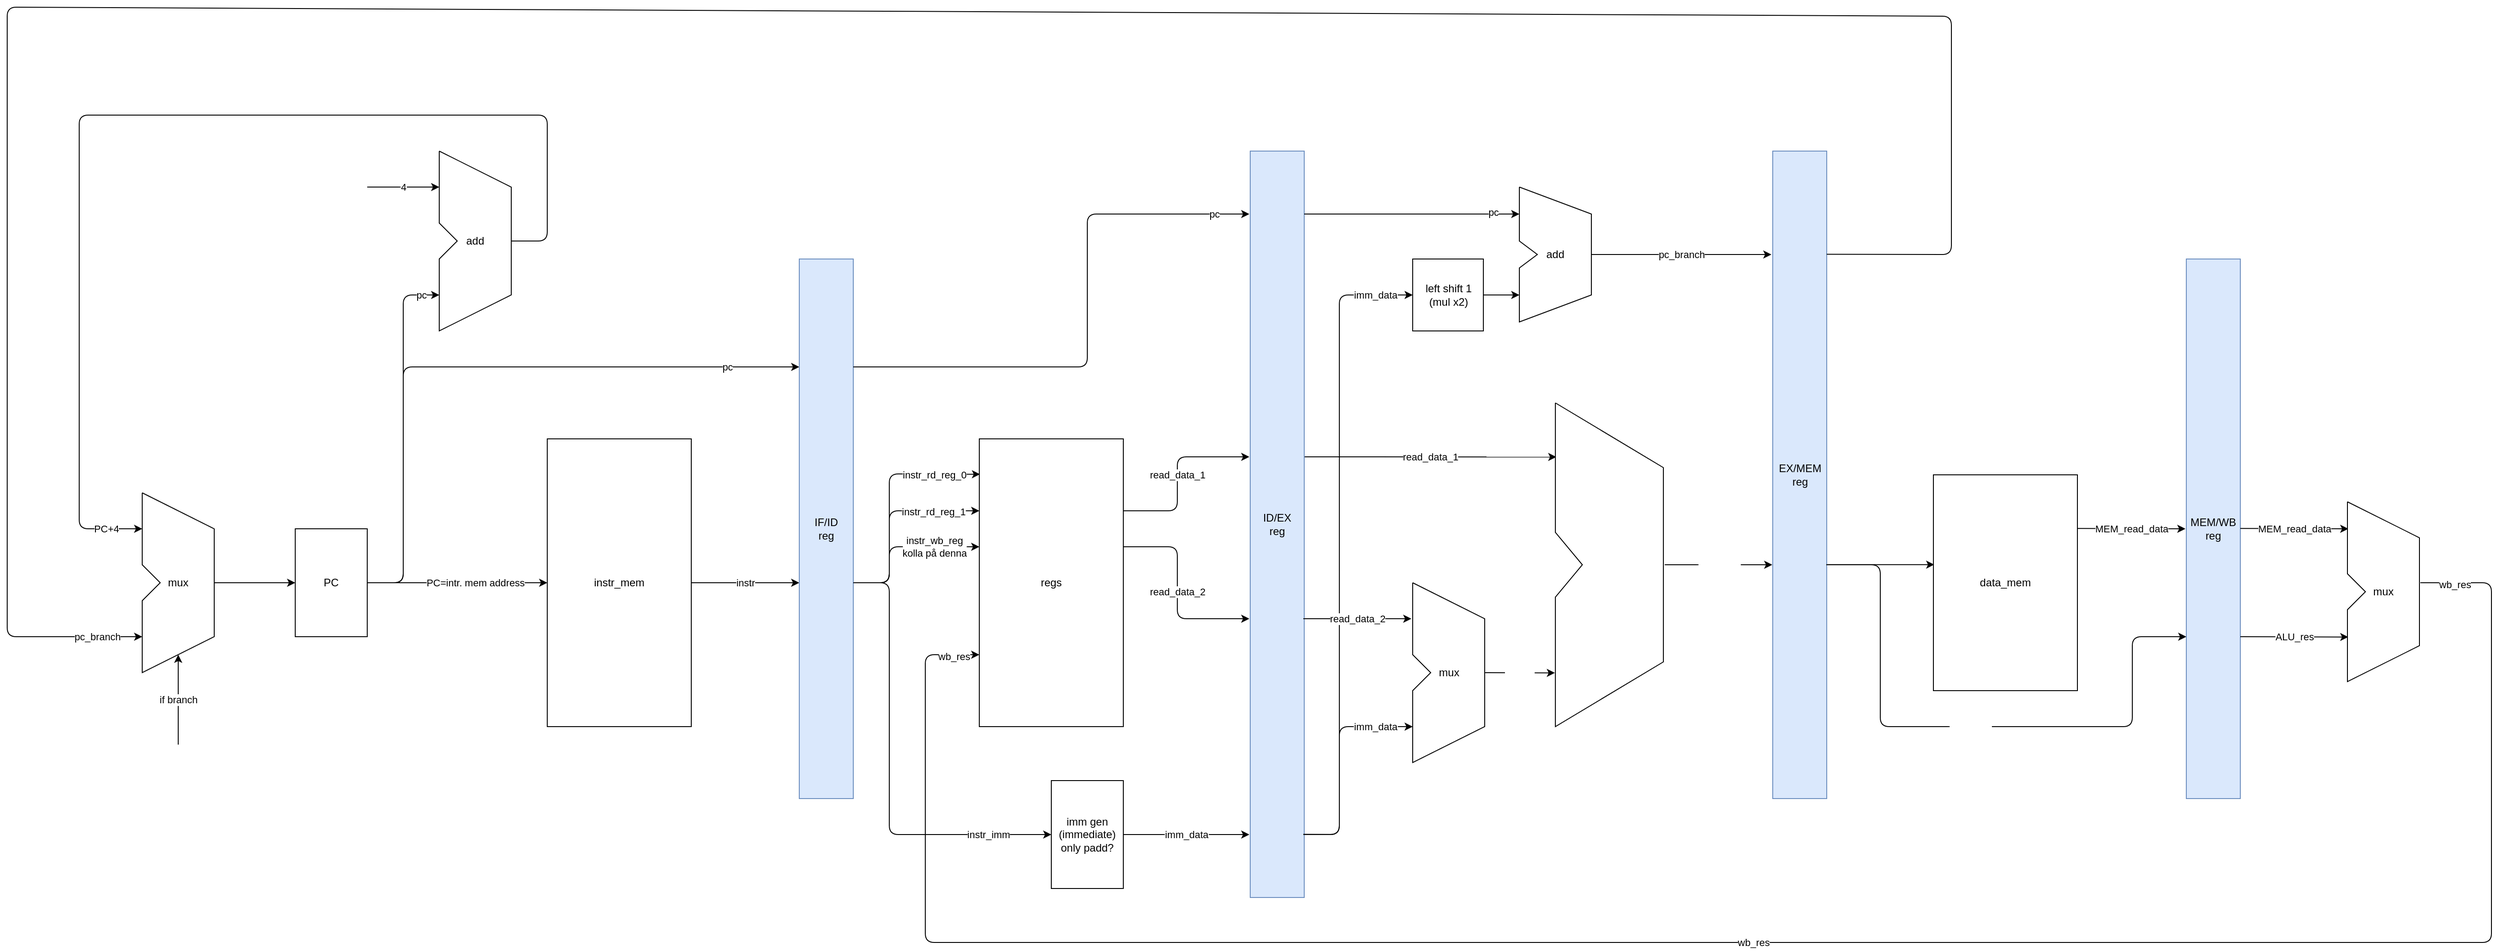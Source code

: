 <mxfile>
    <diagram id="IsBIFVABIErd_i6B1lqH" name="Page-1">
        <mxGraphModel dx="3994" dy="1633" grid="1" gridSize="10" guides="1" tooltips="1" connect="1" arrows="1" fold="1" page="1" pageScale="1" pageWidth="827" pageHeight="1169" math="0" shadow="0">
            <root>
                <mxCell id="0"/>
                <mxCell id="1" parent="0"/>
                <mxCell id="102" value="PC+4" style="edgeStyle=none;html=1;entryX=0;entryY=0.2;entryDx=0;entryDy=0;entryPerimeter=0;" parent="1" source="93" target="106" edge="1">
                    <mxGeometry x="0.935" relative="1" as="geometry">
                        <mxPoint x="-190" y="610" as="targetPoint"/>
                        <Array as="points">
                            <mxPoint x="280" y="340"/>
                            <mxPoint x="280" y="200"/>
                            <mxPoint x="-240" y="200"/>
                            <mxPoint x="-240" y="660"/>
                        </Array>
                        <mxPoint as="offset"/>
                    </mxGeometry>
                </mxCell>
                <mxCell id="93" value="add" style="shape=stencil(pZRRD4IgFIV/Da8NoZqvjWrrtYdeGxklS8Ghpf37kKstM93CzQfvOfAdvN6BKMtjnglEsOKpQHSNCEnv1XF3WO3tq9VjEAnGUJdQh03J80xEBWgPbiQ/JQKcvDD6Jkp5LhqEVLEwsqhdukF4ZdfUD2WRVspCpFZ5x/nwLYxLZffiCmBN/LOpZgRqRLbeiPB/RPCFWHicot30hgS/IZRZZahVlJ14dLsafVfnn9EZr39Dz2jtVD/EYGfGPqoFJFJ9AMIuYT4dESw9GF3Ee4T9EYFPM74Z048RTiaMAtyk9QbGqQNTRtlFGzEyfheZJHAhjKQOLnDRvQSnwvXlhBc=);whiteSpace=wrap;html=1;" parent="1" vertex="1">
                    <mxGeometry x="160" y="240" width="80" height="200" as="geometry"/>
                </mxCell>
                <mxCell id="95" value="4" style="endArrow=classic;html=1;entryX=0;entryY=0.2;entryDx=0;entryDy=0;entryPerimeter=0;" parent="1" target="93" edge="1">
                    <mxGeometry width="50" height="50" relative="1" as="geometry">
                        <mxPoint x="80" y="280" as="sourcePoint"/>
                        <mxPoint x="150" y="400" as="targetPoint"/>
                    </mxGeometry>
                </mxCell>
                <mxCell id="97" value="PC=intr. mem address" style="edgeStyle=none;html=1;entryX=0;entryY=0.5;entryDx=0;entryDy=0;" parent="1" source="96" target="99" edge="1">
                    <mxGeometry x="0.2" relative="1" as="geometry">
                        <mxPoint x="260" y="640" as="targetPoint"/>
                        <mxPoint as="offset"/>
                    </mxGeometry>
                </mxCell>
                <mxCell id="98" value="pc" style="edgeStyle=none;html=1;entryX=0;entryY=0.8;entryDx=0;entryDy=0;entryPerimeter=0;" parent="1" source="96" target="93" edge="1">
                    <mxGeometry x="0.9" relative="1" as="geometry">
                        <Array as="points">
                            <mxPoint x="120" y="720"/>
                            <mxPoint x="120" y="400"/>
                        </Array>
                        <mxPoint as="offset"/>
                    </mxGeometry>
                </mxCell>
                <mxCell id="107" value="pc" style="edgeStyle=none;html=1;" parent="1" source="96" edge="1">
                    <mxGeometry x="0.778" relative="1" as="geometry">
                        <mxPoint x="560" y="480" as="targetPoint"/>
                        <Array as="points">
                            <mxPoint x="120" y="720"/>
                            <mxPoint x="120" y="480"/>
                        </Array>
                        <mxPoint as="offset"/>
                    </mxGeometry>
                </mxCell>
                <mxCell id="96" value="PC" style="rounded=0;whiteSpace=wrap;html=1;" parent="1" vertex="1">
                    <mxGeometry y="660" width="80" height="120" as="geometry"/>
                </mxCell>
                <mxCell id="108" value="instr" style="edgeStyle=none;html=1;" parent="1" source="99" edge="1">
                    <mxGeometry relative="1" as="geometry">
                        <mxPoint x="560" y="720" as="targetPoint"/>
                        <mxPoint as="offset"/>
                    </mxGeometry>
                </mxCell>
                <mxCell id="99" value="instr_mem" style="rounded=0;whiteSpace=wrap;html=1;" parent="1" vertex="1">
                    <mxGeometry x="280" y="560" width="160" height="320" as="geometry"/>
                </mxCell>
                <mxCell id="101" style="edgeStyle=none;html=1;entryX=0;entryY=0.5;entryDx=0;entryDy=0;exitX=1;exitY=0.5;exitDx=0;exitDy=0;exitPerimeter=0;" parent="1" source="106" target="96" edge="1">
                    <mxGeometry relative="1" as="geometry">
                        <mxPoint x="-70" y="720" as="sourcePoint"/>
                        <mxPoint x="-10" y="780" as="targetPoint"/>
                    </mxGeometry>
                </mxCell>
                <mxCell id="104" value="if branch" style="endArrow=classic;html=1;entryX=0.5;entryY=0.9;entryDx=0;entryDy=0;entryPerimeter=0;" parent="1" target="106" edge="1">
                    <mxGeometry width="50" height="50" relative="1" as="geometry">
                        <mxPoint x="-130" y="900" as="sourcePoint"/>
                        <mxPoint x="-120" y="840" as="targetPoint"/>
                    </mxGeometry>
                </mxCell>
                <mxCell id="106" value="mux" style="shape=stencil(rZRdD4IgFIZ/DbcNoZpdNqqt2y66bWSULAWH9vXvQ462zHQL27zgvC88Bw5HEGV5zDOBCFY8FYguECHp5b5bb+cbO7R6DCLBGOIbxGEV8jwTUQHalRvJ94kAJy+MPoubPBQVQqpYGFmULl0iPLdzyo+ySCtlIVKrvOG8+RbGpbJr8R1gVfpHFY0IxIisvBHh74jgAzHx2EW96AWZ/QMSfIdQZpWuelO259H5ZPRFHb6mznh5ly2jtlN9FZ3l7TtUDUikegOETcJ4OCKYejCaiNd/4I8IfIrxyRi+jXAwoRfgOq3VME7t6DLKjtqInvY7yiSBV6Una+cEl7qVwanwBjrhCQ==);whiteSpace=wrap;html=1;" parent="1" vertex="1">
                    <mxGeometry x="-170" y="620" width="80" height="200" as="geometry"/>
                </mxCell>
                <mxCell id="109" value="IF/ID&lt;br&gt;reg" style="rounded=0;whiteSpace=wrap;html=1;fillColor=#dae8fc;strokeColor=#6c8ebf;fontColor=#000000;" parent="1" vertex="1">
                    <mxGeometry x="560" y="360" width="60" height="600" as="geometry"/>
                </mxCell>
                <mxCell id="110" value="regs" style="rounded=0;whiteSpace=wrap;html=1;" parent="1" vertex="1">
                    <mxGeometry x="760" y="560" width="160" height="320" as="geometry"/>
                </mxCell>
                <mxCell id="139" value="read_data_1" style="edgeStyle=none;html=1;entryX=0.009;entryY=0.167;entryDx=0;entryDy=0;entryPerimeter=0;" parent="1" target="174" edge="1">
                    <mxGeometry relative="1" as="geometry">
                        <mxPoint x="1121" y="580" as="sourcePoint"/>
                        <mxPoint x="1401.5" y="580" as="targetPoint"/>
                    </mxGeometry>
                </mxCell>
                <mxCell id="113" value="ID/EX&lt;br&gt;reg" style="rounded=0;whiteSpace=wrap;html=1;fillColor=#dae8fc;strokeColor=#6c8ebf;fontColor=#000000;" parent="1" vertex="1">
                    <mxGeometry x="1061" y="240" width="60" height="830" as="geometry"/>
                </mxCell>
                <mxCell id="116" value="&lt;font color=&quot;#ffffff&quot;&gt;data_2&lt;/font&gt;" style="edgeStyle=none;html=1;entryX=-0.004;entryY=0.834;entryDx=0;entryDy=0;entryPerimeter=0;fontColor=#000000;" parent="1" target="174" edge="1">
                    <mxGeometry relative="1" as="geometry">
                        <mxPoint x="1321.5" y="820" as="sourcePoint"/>
                        <mxPoint x="1401.5" y="820" as="targetPoint"/>
                    </mxGeometry>
                </mxCell>
                <mxCell id="121" value="ALU_res" style="edgeStyle=none;html=1;fontSize=12;fontColor=#FFFFFF;" parent="1" edge="1">
                    <mxGeometry relative="1" as="geometry">
                        <mxPoint x="1641" y="700" as="targetPoint"/>
                        <mxPoint x="1521.5" y="700" as="sourcePoint"/>
                    </mxGeometry>
                </mxCell>
                <mxCell id="118" value="&lt;font style=&quot;font-size: 12px;&quot;&gt;&lt;font style=&quot;font-size: 12px;&quot;&gt;EX/MEM&lt;/font&gt;&lt;br&gt;reg&lt;/font&gt;" style="rounded=0;whiteSpace=wrap;html=1;fillColor=#dae8fc;strokeColor=#6c8ebf;fontColor=#000000;" parent="1" vertex="1">
                    <mxGeometry x="1641.5" y="240" width="60" height="720" as="geometry"/>
                </mxCell>
                <mxCell id="120" value="&lt;font style=&quot;font-size: 12px;&quot;&gt;MEM/WB&lt;br&gt;reg&lt;br&gt;&lt;/font&gt;" style="rounded=0;whiteSpace=wrap;html=1;fillColor=#dae8fc;strokeColor=#6c8ebf;fontColor=#000000;" parent="1" vertex="1">
                    <mxGeometry x="2101" y="360" width="60" height="600" as="geometry"/>
                </mxCell>
                <mxCell id="122" value="ALU_res" style="edgeStyle=none;html=1;fontSize=12;fontColor=#FFFFFF;" parent="1" edge="1">
                    <mxGeometry x="-0.004" y="10" relative="1" as="geometry">
                        <mxPoint x="1701.5" y="699.85" as="sourcePoint"/>
                        <mxPoint x="1821.0" y="699.85" as="targetPoint"/>
                        <mxPoint as="offset"/>
                    </mxGeometry>
                </mxCell>
                <mxCell id="128" value="ALU_res" style="endArrow=classic;html=1;fontSize=12;fontColor=#FFFFFF;entryX=0;entryY=0.7;entryDx=0;entryDy=0;entryPerimeter=0;" parent="1" target="120" edge="1">
                    <mxGeometry width="50" height="50" relative="1" as="geometry">
                        <mxPoint x="1701" y="700" as="sourcePoint"/>
                        <mxPoint x="2071" y="780" as="targetPoint"/>
                        <Array as="points">
                            <mxPoint x="1761" y="700"/>
                            <mxPoint x="1761" y="880"/>
                            <mxPoint x="2041" y="880"/>
                            <mxPoint x="2041" y="780"/>
                        </Array>
                    </mxGeometry>
                </mxCell>
                <mxCell id="145" value="instr_rd_reg_0" style="endArrow=classic;html=1;entryX=0.005;entryY=0.123;entryDx=0;entryDy=0;entryPerimeter=0;" parent="1" target="110" edge="1">
                    <mxGeometry x="0.612" y="-1" width="50" height="50" relative="1" as="geometry">
                        <mxPoint x="620" y="720" as="sourcePoint"/>
                        <mxPoint x="760" y="720" as="targetPoint"/>
                        <Array as="points">
                            <mxPoint x="660" y="720"/>
                            <mxPoint x="660" y="599"/>
                        </Array>
                        <mxPoint as="offset"/>
                    </mxGeometry>
                </mxCell>
                <mxCell id="147" value="instr_rd_reg_1" style="endArrow=classic;html=1;entryX=0;entryY=0.25;entryDx=0;entryDy=0;" parent="1" target="110" edge="1">
                    <mxGeometry x="0.535" y="-1" width="50" height="50" relative="1" as="geometry">
                        <mxPoint x="620" y="720" as="sourcePoint"/>
                        <mxPoint x="770.8" y="609.36" as="targetPoint"/>
                        <Array as="points">
                            <mxPoint x="660" y="720"/>
                            <mxPoint x="660" y="640"/>
                        </Array>
                        <mxPoint as="offset"/>
                    </mxGeometry>
                </mxCell>
                <mxCell id="148" value="instr_wb_reg&lt;br&gt;kolla på denna" style="endArrow=classic;html=1;entryX=0;entryY=0.375;entryDx=0;entryDy=0;entryPerimeter=0;" parent="1" target="110" edge="1">
                    <mxGeometry x="0.444" width="50" height="50" relative="1" as="geometry">
                        <mxPoint x="620" y="720" as="sourcePoint"/>
                        <mxPoint x="770" y="650" as="targetPoint"/>
                        <Array as="points">
                            <mxPoint x="660" y="720"/>
                            <mxPoint x="660" y="680"/>
                        </Array>
                        <mxPoint as="offset"/>
                    </mxGeometry>
                </mxCell>
                <mxCell id="150" value="instr_imm" style="endArrow=classic;html=1;" parent="1" edge="1">
                    <mxGeometry x="0.72" width="50" height="50" relative="1" as="geometry">
                        <mxPoint x="620" y="720" as="sourcePoint"/>
                        <mxPoint x="840" y="1000" as="targetPoint"/>
                        <Array as="points">
                            <mxPoint x="660" y="720"/>
                            <mxPoint x="660" y="1000"/>
                        </Array>
                        <mxPoint as="offset"/>
                    </mxGeometry>
                </mxCell>
                <mxCell id="152" value="imm_data" style="edgeStyle=none;html=1;entryX=0;entryY=0.8;entryDx=0;entryDy=0;entryPerimeter=0;" parent="1" edge="1">
                    <mxGeometry x="0.656" relative="1" as="geometry">
                        <mxPoint x="1120" y="1000" as="sourcePoint"/>
                        <Array as="points">
                            <mxPoint x="1160" y="1000"/>
                            <mxPoint x="1160" y="880"/>
                        </Array>
                        <mxPoint as="offset"/>
                        <mxPoint x="1241.5" y="880" as="targetPoint"/>
                    </mxGeometry>
                </mxCell>
                <mxCell id="153" value="imm_data" style="edgeStyle=none;html=1;" parent="1" source="151" edge="1">
                    <mxGeometry relative="1" as="geometry">
                        <mxPoint x="1060" y="1000" as="targetPoint"/>
                    </mxGeometry>
                </mxCell>
                <mxCell id="151" value="imm gen&lt;br&gt;(immediate)&lt;br&gt;only padd?" style="rounded=0;whiteSpace=wrap;html=1;" parent="1" vertex="1">
                    <mxGeometry x="840" y="940" width="80" height="120" as="geometry"/>
                </mxCell>
                <mxCell id="154" value="imm_data" style="edgeStyle=none;html=1;exitX=0.983;exitY=0.901;exitDx=0;exitDy=0;exitPerimeter=0;entryX=0;entryY=0.5;entryDx=0;entryDy=0;" parent="1" target="155" edge="1">
                    <mxGeometry x="0.885" relative="1" as="geometry">
                        <mxPoint x="1120" y="999.71" as="sourcePoint"/>
                        <mxPoint x="1160" y="480" as="targetPoint"/>
                        <Array as="points">
                            <mxPoint x="1160.02" y="1000"/>
                            <mxPoint x="1160.02" y="880"/>
                            <mxPoint x="1160" y="400"/>
                        </Array>
                        <mxPoint as="offset"/>
                    </mxGeometry>
                </mxCell>
                <mxCell id="157" style="edgeStyle=none;html=1;entryX=0;entryY=0.8;entryDx=0;entryDy=0;entryPerimeter=0;" parent="1" source="155" target="156" edge="1">
                    <mxGeometry relative="1" as="geometry"/>
                </mxCell>
                <mxCell id="155" value="left shift 1&lt;br&gt;(mul x2)" style="rounded=0;whiteSpace=wrap;html=1;" parent="1" vertex="1">
                    <mxGeometry x="1241.5" y="360" width="78.5" height="80" as="geometry"/>
                </mxCell>
                <mxCell id="162" value="pc_branch" style="edgeStyle=none;html=1;" parent="1" source="156" edge="1">
                    <mxGeometry relative="1" as="geometry">
                        <mxPoint x="1640" y="355" as="targetPoint"/>
                    </mxGeometry>
                </mxCell>
                <mxCell id="156" value="add" style="shape=stencil(rZRdD4IgFIZ/DbcNoZpdNqqt2y66bWSULAWH9vXvQ462zHQL27zgvC88Bw5HEGV5zDOBCFY8FYguECHp5b5bb+cbO7R6DCLBGOIbxGEV8jwTUQHalRvJ94kAJy+MPoubPBQVQqpYGFmULl0iPLdzyo+ySCtlIVKrvOG8+RbGpbJr8R1gVfpHFY0IxIisvBHh74jgAzHx2EW96AWZ/QMSfIdQZpWuelO259H5ZPRFHb6mznh5ly2jtlN9FZ3l7TtUDUikegOETcJ4OCKYejCaiNd/4I8IfIrxyRi+jXAwoRfgOq3VME7t6DLKjtqInvY7yiSBV6Una+cEl7qVwanwBjrhCQ==);whiteSpace=wrap;html=1;" parent="1" vertex="1">
                    <mxGeometry x="1360" y="280" width="80" height="150" as="geometry"/>
                </mxCell>
                <mxCell id="159" value="pc" style="endArrow=classic;html=1;" parent="1" edge="1">
                    <mxGeometry x="0.871" width="50" height="50" relative="1" as="geometry">
                        <mxPoint x="620" y="480" as="sourcePoint"/>
                        <mxPoint x="1060" y="310" as="targetPoint"/>
                        <Array as="points">
                            <mxPoint x="880" y="480"/>
                            <mxPoint x="880" y="310"/>
                        </Array>
                        <mxPoint as="offset"/>
                    </mxGeometry>
                </mxCell>
                <mxCell id="160" value="" style="endArrow=classic;html=1;entryX=0;entryY=0.2;entryDx=0;entryDy=0;entryPerimeter=0;" parent="1" target="156" edge="1">
                    <mxGeometry width="50" height="50" relative="1" as="geometry">
                        <mxPoint x="1121" y="310" as="sourcePoint"/>
                        <mxPoint x="1201" y="310" as="targetPoint"/>
                    </mxGeometry>
                </mxCell>
                <mxCell id="161" value="pc" style="edgeLabel;html=1;align=center;verticalAlign=middle;resizable=0;points=[];" parent="160" vertex="1" connectable="0">
                    <mxGeometry x="0.754" y="2" relative="1" as="geometry">
                        <mxPoint as="offset"/>
                    </mxGeometry>
                </mxCell>
                <mxCell id="163" value="pc_branch" style="edgeStyle=none;html=1;entryX=0;entryY=0.8;entryDx=0;entryDy=0;entryPerimeter=0;" parent="1" target="106" edge="1">
                    <mxGeometry x="0.971" relative="1" as="geometry">
                        <mxPoint x="-360" y="780" as="targetPoint"/>
                        <mxPoint x="1701.5" y="354.74" as="sourcePoint"/>
                        <Array as="points">
                            <mxPoint x="1840" y="355"/>
                            <mxPoint x="1840" y="90"/>
                            <mxPoint x="-320" y="80"/>
                            <mxPoint x="-320" y="780"/>
                        </Array>
                        <mxPoint as="offset"/>
                    </mxGeometry>
                </mxCell>
                <mxCell id="164" value="" style="endArrow=classic;html=1;entryX=0;entryY=0.75;entryDx=0;entryDy=0;" parent="1" target="110" edge="1">
                    <mxGeometry relative="1" as="geometry">
                        <mxPoint x="2361" y="720" as="sourcePoint"/>
                        <mxPoint x="2521" y="720" as="targetPoint"/>
                        <Array as="points">
                            <mxPoint x="2440" y="720"/>
                            <mxPoint x="2440" y="1120"/>
                            <mxPoint x="700" y="1120"/>
                            <mxPoint x="700" y="800"/>
                        </Array>
                    </mxGeometry>
                </mxCell>
                <mxCell id="165" value="wb_res" style="edgeLabel;resizable=0;html=1;align=center;verticalAlign=middle;" parent="164" connectable="0" vertex="1">
                    <mxGeometry relative="1" as="geometry"/>
                </mxCell>
                <mxCell id="166" value="wb_res" style="edgeLabel;resizable=0;html=1;align=left;verticalAlign=bottom;" parent="164" connectable="0" vertex="1">
                    <mxGeometry x="-1" relative="1" as="geometry">
                        <mxPoint x="19" y="10" as="offset"/>
                    </mxGeometry>
                </mxCell>
                <mxCell id="167" value="wb_res" style="edgeLabel;resizable=0;html=1;align=right;verticalAlign=bottom;" parent="164" connectable="0" vertex="1">
                    <mxGeometry x="1" relative="1" as="geometry">
                        <mxPoint x="-10" y="10" as="offset"/>
                    </mxGeometry>
                </mxCell>
                <mxCell id="169" value="read_data_1" style="endArrow=classic;html=1;" edge="1" parent="1">
                    <mxGeometry width="50" height="50" relative="1" as="geometry">
                        <mxPoint x="920" y="640" as="sourcePoint"/>
                        <mxPoint x="1060" y="580" as="targetPoint"/>
                        <Array as="points">
                            <mxPoint x="980" y="640"/>
                            <mxPoint x="980" y="580"/>
                        </Array>
                    </mxGeometry>
                </mxCell>
                <mxCell id="170" value="read_data_2" style="endArrow=classic;html=1;" edge="1" parent="1">
                    <mxGeometry width="50" height="50" relative="1" as="geometry">
                        <mxPoint x="920" y="680" as="sourcePoint"/>
                        <mxPoint x="1060" y="760" as="targetPoint"/>
                        <Array as="points">
                            <mxPoint x="980" y="680"/>
                            <mxPoint x="980" y="760"/>
                        </Array>
                    </mxGeometry>
                </mxCell>
                <mxCell id="172" value="read_data_2" style="endArrow=classic;html=1;" edge="1" parent="1">
                    <mxGeometry width="50" height="50" relative="1" as="geometry">
                        <mxPoint x="1120" y="760" as="sourcePoint"/>
                        <mxPoint x="1240" y="760" as="targetPoint"/>
                    </mxGeometry>
                </mxCell>
                <mxCell id="173" value="mux" style="shape=stencil(rZRdD4IgFIZ/DbcNoZpdNqqt2y66bWSULAWH9vXvQ462zHQL27zgvC88Bw5HEGV5zDOBCFY8FYguECHp5b5bb+cbO7R6DCLBGOIbxGEV8jwTUQHalRvJ94kAJy+MPoubPBQVQqpYGFmULl0iPLdzyo+ySCtlIVKrvOG8+RbGpbJr8R1gVfpHFY0IxIisvBHh74jgAzHx2EW96AWZ/QMSfIdQZpWuelO259H5ZPRFHb6mznh5ly2jtlN9FZ3l7TtUDUikegOETcJ4OCKYejCaiNd/4I8IfIrxyRi+jXAwoRfgOq3VME7t6DLKjtqInvY7yiSBV6Una+cEl7qVwanwBjrhCQ==);whiteSpace=wrap;html=1;" vertex="1" parent="1">
                    <mxGeometry x="1241.5" y="720" width="80" height="200" as="geometry"/>
                </mxCell>
                <mxCell id="174" value="" style="shape=stencil(rZRdD4IgFIZ/DbcNoZpdNqqt2y66bWSULAWH9vXvQ462zHQL27zgvC88Bw5HEGV5zDOBCFY8FYguECHp5b5bb+cbO7R6DCLBGOIbxGEV8jwTUQHalRvJ94kAJy+MPoubPBQVQqpYGFmULl0iPLdzyo+ySCtlIVKrvOG8+RbGpbJr8R1gVfpHFY0IxIisvBHh74jgAzHx2EW96AWZ/QMSfIdQZpWuelO259H5ZPRFHb6mznh5ly2jtlN9FZ3l7TtUDUikegOETcJ4OCKYejCaiNd/4I8IfIrxyRi+jXAwoRfgOq3VME7t6DLKjtqInvY7yiSBV6Una+cEl7qVwanwBjrhCQ==);whiteSpace=wrap;html=1;" vertex="1" parent="1">
                    <mxGeometry x="1400" y="520" width="120" height="360" as="geometry"/>
                </mxCell>
                <mxCell id="176" value="data_mem" style="rounded=0;whiteSpace=wrap;html=1;" vertex="1" parent="1">
                    <mxGeometry x="1820" y="600" width="160" height="240" as="geometry"/>
                </mxCell>
                <mxCell id="177" value="MEM_read_data" style="endArrow=classic;html=1;" edge="1" parent="1">
                    <mxGeometry width="50" height="50" relative="1" as="geometry">
                        <mxPoint x="1980" y="659.66" as="sourcePoint"/>
                        <mxPoint x="2100" y="660" as="targetPoint"/>
                    </mxGeometry>
                </mxCell>
                <mxCell id="178" value="MEM_read_data" style="endArrow=classic;html=1;" edge="1" parent="1">
                    <mxGeometry width="50" height="50" relative="1" as="geometry">
                        <mxPoint x="2161" y="659.66" as="sourcePoint"/>
                        <mxPoint x="2281" y="660" as="targetPoint"/>
                        <mxPoint as="offset"/>
                    </mxGeometry>
                </mxCell>
                <mxCell id="179" value="ALU_res" style="endArrow=classic;html=1;" edge="1" parent="1">
                    <mxGeometry width="50" height="50" relative="1" as="geometry">
                        <mxPoint x="2161" y="780.0" as="sourcePoint"/>
                        <mxPoint x="2281" y="780.34" as="targetPoint"/>
                        <mxPoint as="offset"/>
                    </mxGeometry>
                </mxCell>
                <mxCell id="180" value="mux" style="shape=stencil(rZRdD4IgFIZ/DbcNoZpdNqqt2y66bWSULAWH9vXvQ462zHQL27zgvC88Bw5HEGV5zDOBCFY8FYguECHp5b5bb+cbO7R6DCLBGOIbxGEV8jwTUQHalRvJ94kAJy+MPoubPBQVQqpYGFmULl0iPLdzyo+ySCtlIVKrvOG8+RbGpbJr8R1gVfpHFY0IxIisvBHh74jgAzHx2EW96AWZ/QMSfIdQZpWuelO259H5ZPRFHb6mznh5ly2jtlN9FZ3l7TtUDUikegOETcJ4OCKYejCaiNd/4I8IfIrxyRi+jXAwoRfgOq3VME7t6DLKjtqInvY7yiSBV6Una+cEl7qVwanwBjrhCQ==);whiteSpace=wrap;html=1;" vertex="1" parent="1">
                    <mxGeometry x="2280" y="630" width="80" height="200" as="geometry"/>
                </mxCell>
            </root>
        </mxGraphModel>
    </diagram>
</mxfile>